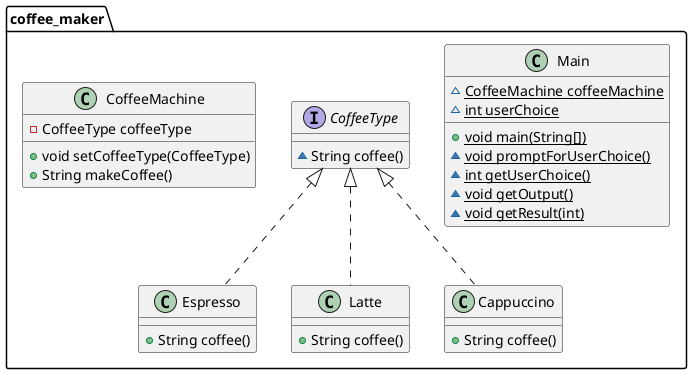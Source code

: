@startuml
class coffee_maker.Main {
~ {static} CoffeeMachine coffeeMachine
~ {static} int userChoice
+ {static} void main(String[])
~ {static} void promptForUserChoice()
~ {static} int getUserChoice()
~ {static} void getOutput()
~ {static} void getResult(int)
}
interface coffee_maker.CoffeeType {
~ String coffee()
}
class coffee_maker.Espresso {
+ String coffee()
}
class coffee_maker.CoffeeMachine {
- CoffeeType coffeeType
+ void setCoffeeType(CoffeeType)
+ String makeCoffee()
}
class coffee_maker.Latte {
+ String coffee()
}
class coffee_maker.Cappuccino {
+ String coffee()
}


coffee_maker.CoffeeType <|.. coffee_maker.Espresso
coffee_maker.CoffeeType <|.. coffee_maker.Latte
coffee_maker.CoffeeType <|.. coffee_maker.Cappuccino
@enduml
